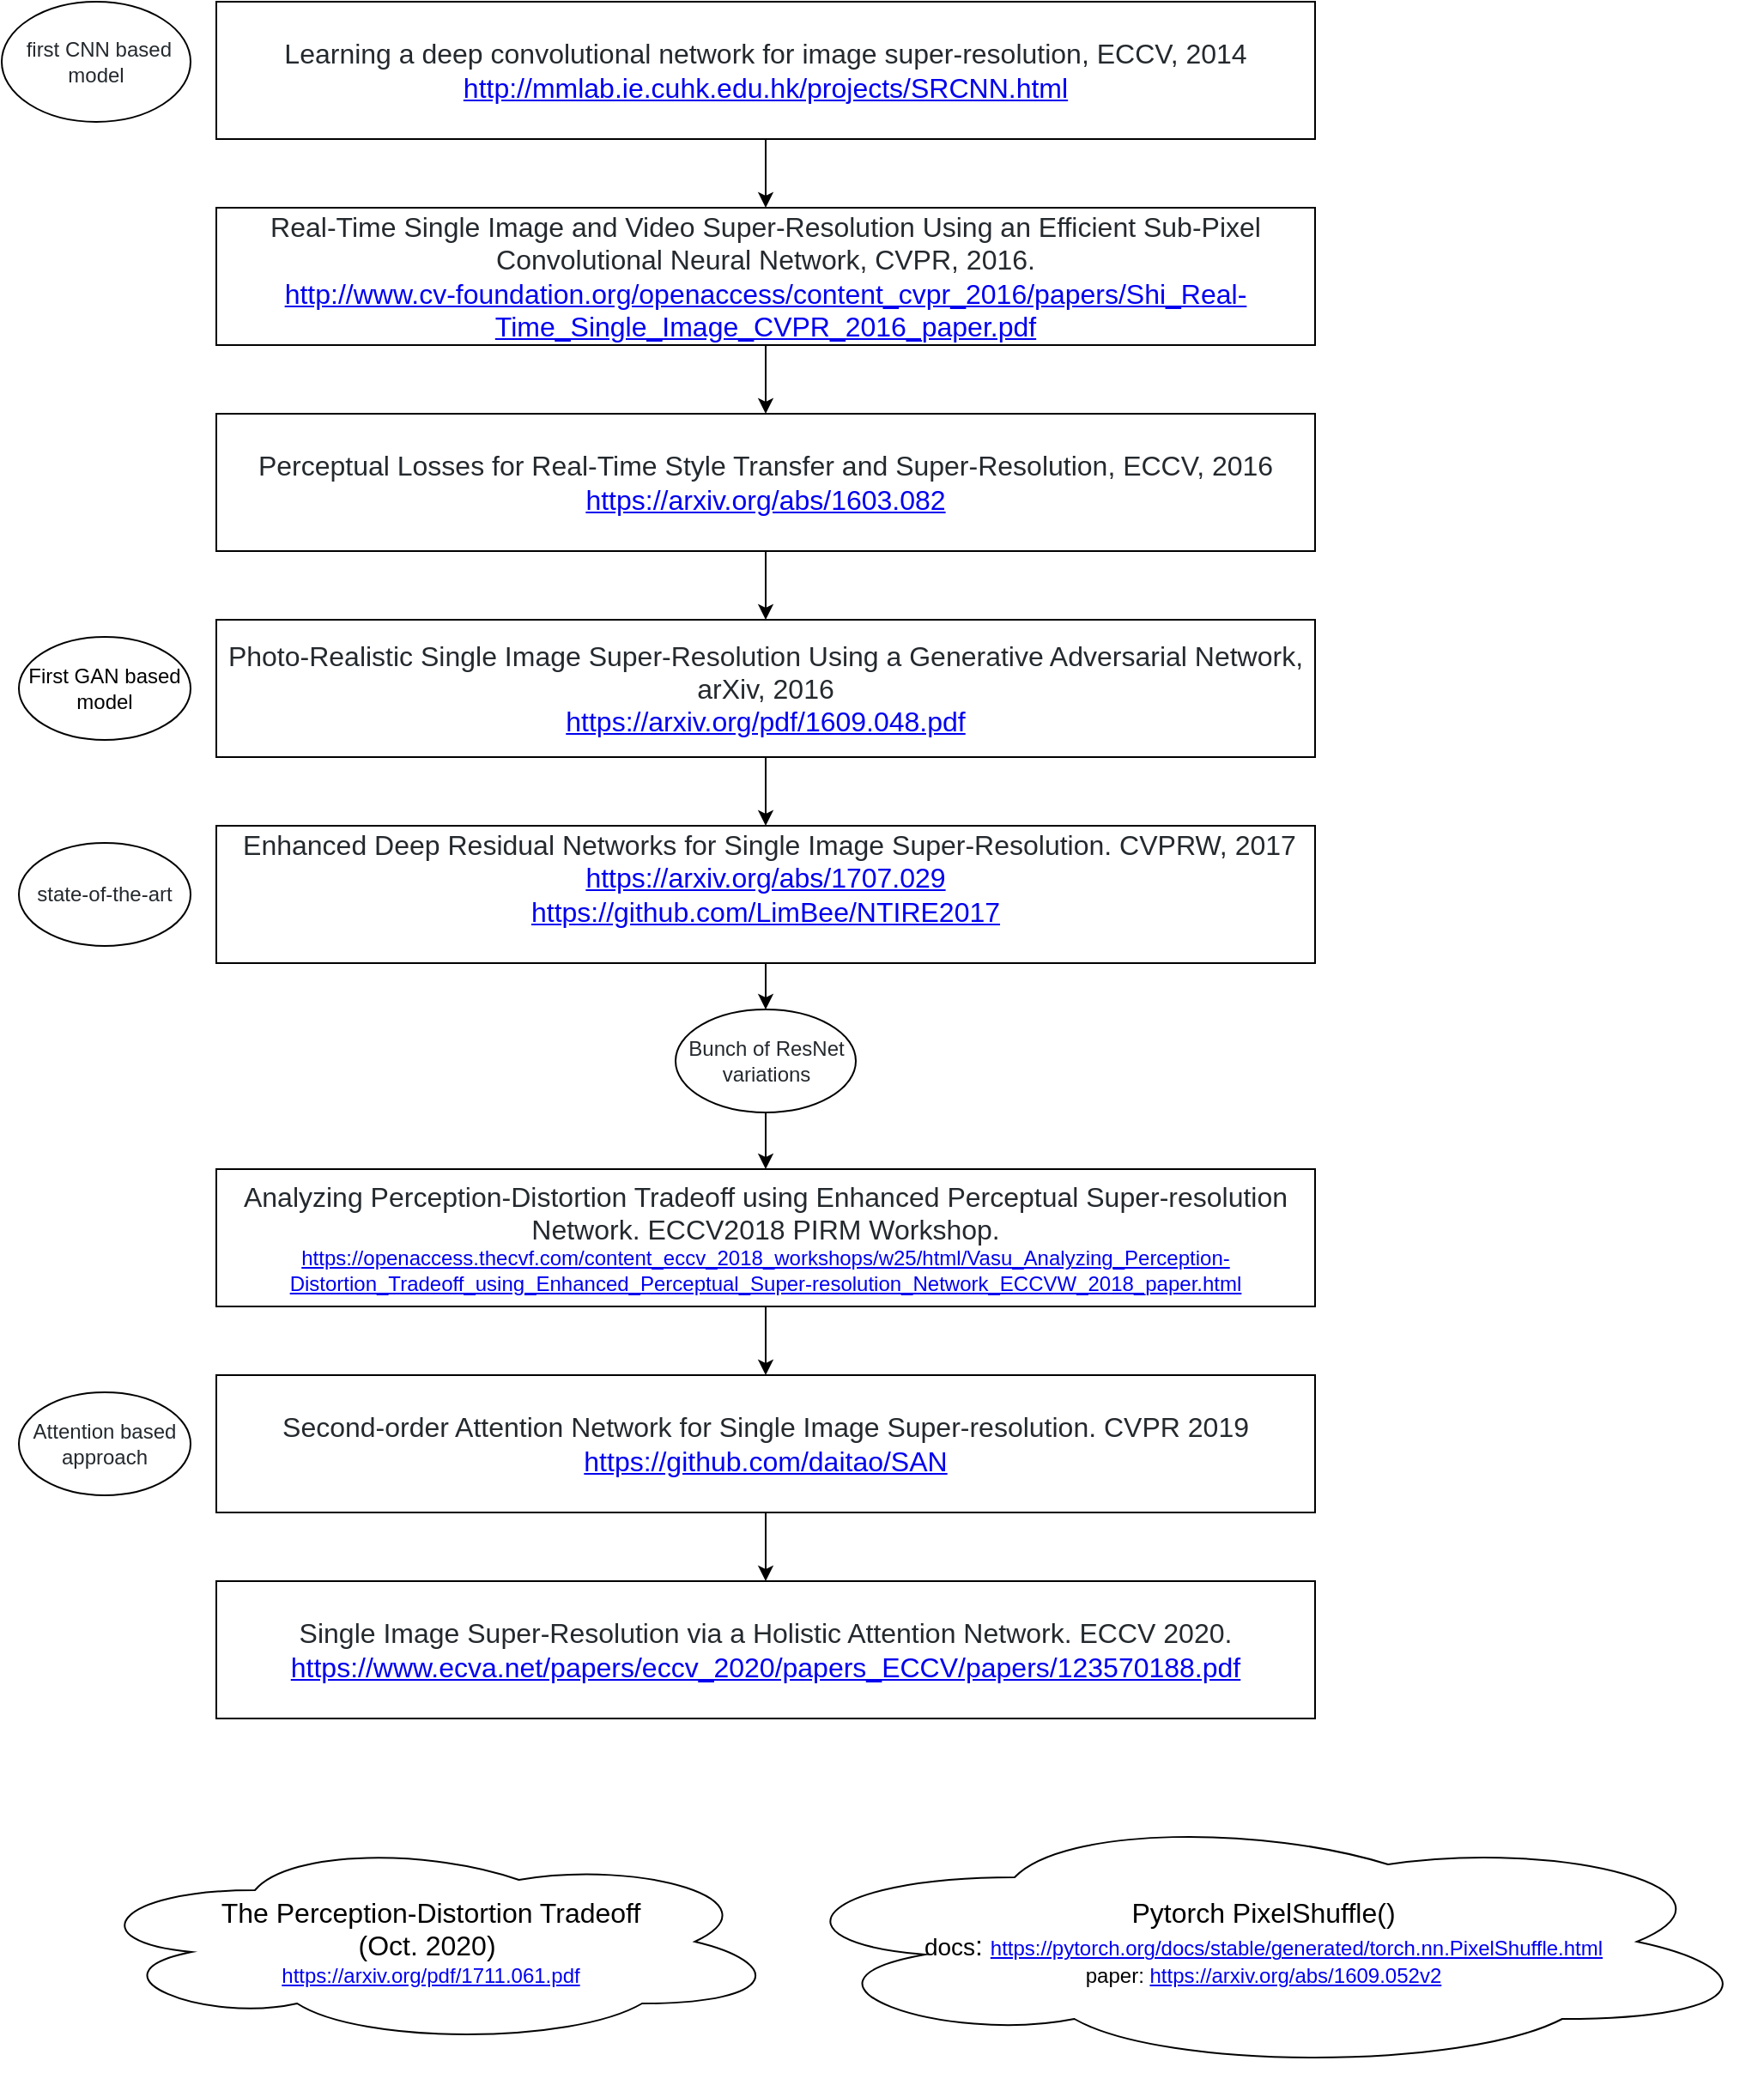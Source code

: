 <mxfile version="14.2.9" type="google"><diagram id="dPGjCfZ3JxVBdqB_jkGd" name="Page-1"><mxGraphModel dx="899" dy="504" grid="1" gridSize="10" guides="1" tooltips="1" connect="1" arrows="1" fold="1" page="1" pageScale="1" pageWidth="850" pageHeight="1100" math="0" shadow="0"><root><mxCell id="0"/><mxCell id="1" parent="0"/><mxCell id="gsU0vmczd6oGTqM4wyxv-20" style="edgeStyle=orthogonalEdgeStyle;rounded=0;orthogonalLoop=1;jettySize=auto;html=1;exitX=0.5;exitY=1;exitDx=0;exitDy=0;entryX=0.5;entryY=0;entryDx=0;entryDy=0;" parent="1" source="gsU0vmczd6oGTqM4wyxv-1" target="gsU0vmczd6oGTqM4wyxv-3" edge="1"><mxGeometry relative="1" as="geometry"/></mxCell><mxCell id="gsU0vmczd6oGTqM4wyxv-1" value="&lt;span style=&quot;color: rgb(36 , 41 , 46) ; font-family: , &amp;#34;blinkmacsystemfont&amp;#34; , &amp;#34;segoe ui&amp;#34; , &amp;#34;helvetica&amp;#34; , &amp;#34;arial&amp;#34; , sans-serif , &amp;#34;apple color emoji&amp;#34; , &amp;#34;segoe ui emoji&amp;#34; ; font-size: 16px ; background-color: rgb(255 , 255 , 255)&quot;&gt;Learning a deep convolutional network for image super-resolution, ECCV, 2014&lt;/span&gt;&lt;span style=&quot;background-color: rgb(255 , 255 , 255)&quot;&gt;&lt;br&gt;&lt;font color=&quot;#24292e&quot;&gt;&lt;span style=&quot;font-size: 16px&quot;&gt;&lt;a href=&quot;http://mmlab.ie.cuhk.edu.hk/projects/SRCNN.html&quot;&gt;http://mmlab.ie.cuhk.edu.hk/projects/SRCNN.html&lt;/a&gt;&lt;/span&gt;&lt;/font&gt;&lt;br&gt;&lt;/span&gt;" style="rounded=0;whiteSpace=wrap;html=1;" parent="1" vertex="1"><mxGeometry x="160" y="40" width="640" height="80" as="geometry"/></mxCell><mxCell id="gsU0vmczd6oGTqM4wyxv-21" style="edgeStyle=orthogonalEdgeStyle;rounded=0;orthogonalLoop=1;jettySize=auto;html=1;exitX=0.5;exitY=1;exitDx=0;exitDy=0;entryX=0.5;entryY=0;entryDx=0;entryDy=0;" parent="1" source="gsU0vmczd6oGTqM4wyxv-3" target="gsU0vmczd6oGTqM4wyxv-4" edge="1"><mxGeometry relative="1" as="geometry"/></mxCell><mxCell id="gsU0vmczd6oGTqM4wyxv-3" value="&lt;span style=&quot;color: rgb(36 , 41 , 46) ; font-family: , &amp;#34;blinkmacsystemfont&amp;#34; , &amp;#34;segoe ui&amp;#34; , &amp;#34;helvetica&amp;#34; , &amp;#34;arial&amp;#34; , sans-serif , &amp;#34;apple color emoji&amp;#34; , &amp;#34;segoe ui emoji&amp;#34; ; font-size: 16px ; background-color: rgb(255 , 255 , 255)&quot;&gt;Real-Time Single Image and Video Super-Resolution Using an Efficient Sub-Pixel Convolutional Neural Network, CVPR, 2016.&lt;br&gt;&lt;a href=&quot;http://www.cv-foundation.org/openaccess/content_cvpr_2016/papers/Shi_Real-Time_Single_Image_CVPR_2016_paper.pdf&quot;&gt;http://www.cv-foundation.org/openaccess/content_cvpr_2016/papers/Shi_Real-Time_Single_Image_CVPR_2016_paper.pdf&lt;/a&gt;&lt;br&gt;&lt;/span&gt;" style="rounded=0;whiteSpace=wrap;html=1;" parent="1" vertex="1"><mxGeometry x="160" y="160" width="640" height="80" as="geometry"/></mxCell><mxCell id="gsU0vmczd6oGTqM4wyxv-22" style="edgeStyle=orthogonalEdgeStyle;rounded=0;orthogonalLoop=1;jettySize=auto;html=1;exitX=0.5;exitY=1;exitDx=0;exitDy=0;entryX=0.5;entryY=0;entryDx=0;entryDy=0;" parent="1" source="gsU0vmczd6oGTqM4wyxv-4" target="gsU0vmczd6oGTqM4wyxv-5" edge="1"><mxGeometry relative="1" as="geometry"/></mxCell><mxCell id="gsU0vmczd6oGTqM4wyxv-4" value="&lt;span style=&quot;color: rgb(36 , 41 , 46) ; font-family: , &amp;#34;blinkmacsystemfont&amp;#34; , &amp;#34;segoe ui&amp;#34; , &amp;#34;helvetica&amp;#34; , &amp;#34;arial&amp;#34; , sans-serif , &amp;#34;apple color emoji&amp;#34; , &amp;#34;segoe ui emoji&amp;#34; ; font-size: 16px ; background-color: rgb(255 , 255 , 255)&quot;&gt;Perceptual Losses for Real-Time Style Transfer and Super-Resolution, ECCV, 2016&lt;br&gt;&lt;a href=&quot;https://arxiv.org/abs/1603.082&quot;&gt;https://arxiv.org/abs/1603.082&lt;/a&gt;&lt;br&gt;&lt;/span&gt;" style="rounded=0;whiteSpace=wrap;html=1;" parent="1" vertex="1"><mxGeometry x="160" y="280" width="640" height="80" as="geometry"/></mxCell><mxCell id="gsU0vmczd6oGTqM4wyxv-24" style="edgeStyle=orthogonalEdgeStyle;rounded=0;orthogonalLoop=1;jettySize=auto;html=1;exitX=0.5;exitY=1;exitDx=0;exitDy=0;entryX=0.5;entryY=0;entryDx=0;entryDy=0;" parent="1" source="gsU0vmczd6oGTqM4wyxv-5" target="gsU0vmczd6oGTqM4wyxv-10" edge="1"><mxGeometry relative="1" as="geometry"/></mxCell><mxCell id="gsU0vmczd6oGTqM4wyxv-5" value="&lt;span style=&quot;background-color: rgb(255 , 255 , 255) ; font-size: 16px ; color: rgb(36 , 41 , 46)&quot;&gt;Photo-Realistic Single Image Super-Resolution Using a Generative Adversarial Network, arXiv, 2016&lt;br&gt;&lt;a href=&quot;https://arxiv.org/pdf/1609.048.pdf&quot;&gt;https://arxiv.org/pdf/1609.048.pdf&lt;/a&gt;&lt;br&gt;&lt;/span&gt;" style="rounded=0;whiteSpace=wrap;html=1;" parent="1" vertex="1"><mxGeometry x="160" y="400" width="640" height="80" as="geometry"/></mxCell><mxCell id="gsU0vmczd6oGTqM4wyxv-6" value="First GAN based model" style="ellipse;whiteSpace=wrap;html=1;" parent="1" vertex="1"><mxGeometry x="45" y="410" width="100" height="60" as="geometry"/></mxCell><mxCell id="gsU0vmczd6oGTqM4wyxv-8" value="&lt;font style=&quot;font-size: 12px&quot;&gt;&lt;span style=&quot;color: rgb(36 , 41 , 46) ; background-color: rgb(255 , 255 , 255)&quot;&gt;&amp;nbsp;&lt;/span&gt;&lt;span style=&quot;background-color: rgb(255 , 255 , 255)&quot;&gt;&lt;font color=&quot;#24292e&quot; style=&quot;font-size: 12px&quot;&gt;first CNN based model&lt;/font&gt;&lt;/span&gt;&lt;/font&gt;" style="ellipse;whiteSpace=wrap;html=1;" parent="1" vertex="1"><mxGeometry x="35" y="40" width="110" height="70" as="geometry"/></mxCell><mxCell id="gsU0vmczd6oGTqM4wyxv-28" style="edgeStyle=orthogonalEdgeStyle;rounded=0;orthogonalLoop=1;jettySize=auto;html=1;exitX=0.5;exitY=1;exitDx=0;exitDy=0;entryX=0.5;entryY=0;entryDx=0;entryDy=0;" parent="1" source="gsU0vmczd6oGTqM4wyxv-10" target="gsU0vmczd6oGTqM4wyxv-12" edge="1"><mxGeometry relative="1" as="geometry"/></mxCell><mxCell id="gsU0vmczd6oGTqM4wyxv-10" value="&lt;span style=&quot;background-color: rgb(255 , 255 , 255) ; font-size: 16px ; color: rgb(36 , 41 , 46)&quot;&gt;&amp;nbsp;Enhanced Deep Residual Networks for Single Image Super-Resolution. CVPRW, 2017&lt;br&gt;&lt;a href=&quot;https://arxiv.org/abs/1707.029&quot;&gt;https://arxiv.org/abs/1707.029&lt;/a&gt;&lt;br&gt;&lt;a href=&quot;https://github.com/LimBee/NTIRE2017&quot;&gt;https://github.com/LimBee/NTIRE2017&lt;/a&gt;&lt;br&gt;&lt;br&gt;&lt;/span&gt;" style="rounded=0;whiteSpace=wrap;html=1;" parent="1" vertex="1"><mxGeometry x="160" y="520" width="640" height="80" as="geometry"/></mxCell><mxCell id="gsU0vmczd6oGTqM4wyxv-11" value="&lt;span style=&quot;color: rgb(36 , 41 , 46) ; font-family: , &amp;#34;blinkmacsystemfont&amp;#34; , &amp;#34;segoe ui&amp;#34; , &amp;#34;helvetica&amp;#34; , &amp;#34;arial&amp;#34; , sans-serif , &amp;#34;apple color emoji&amp;#34; , &amp;#34;segoe ui emoji&amp;#34; ; background-color: rgb(255 , 255 , 255)&quot;&gt;&lt;font style=&quot;font-size: 12px&quot;&gt;state-of-the-art&lt;/font&gt;&lt;/span&gt;" style="ellipse;whiteSpace=wrap;html=1;" parent="1" vertex="1"><mxGeometry x="45" y="530" width="100" height="60" as="geometry"/></mxCell><mxCell id="gsU0vmczd6oGTqM4wyxv-29" style="edgeStyle=orthogonalEdgeStyle;rounded=0;orthogonalLoop=1;jettySize=auto;html=1;exitX=0.5;exitY=1;exitDx=0;exitDy=0;entryX=0.5;entryY=0;entryDx=0;entryDy=0;" parent="1" source="gsU0vmczd6oGTqM4wyxv-12" target="gsU0vmczd6oGTqM4wyxv-13" edge="1"><mxGeometry relative="1" as="geometry"/></mxCell><mxCell id="gsU0vmczd6oGTqM4wyxv-12" value="&lt;span style=&quot;color: rgb(36 , 41 , 46) ; font-family: , &amp;#34;blinkmacsystemfont&amp;#34; , &amp;#34;segoe ui&amp;#34; , &amp;#34;helvetica&amp;#34; , &amp;#34;arial&amp;#34; , sans-serif , &amp;#34;apple color emoji&amp;#34; , &amp;#34;segoe ui emoji&amp;#34; ; background-color: rgb(255 , 255 , 255)&quot;&gt;&lt;font style=&quot;font-size: 12px&quot;&gt;Bunch of ResNet variations&lt;br&gt;&lt;/font&gt;&lt;/span&gt;" style="ellipse;whiteSpace=wrap;html=1;" parent="1" vertex="1"><mxGeometry x="427.5" y="627" width="105" height="60" as="geometry"/></mxCell><mxCell id="gsU0vmczd6oGTqM4wyxv-30" style="edgeStyle=orthogonalEdgeStyle;rounded=0;orthogonalLoop=1;jettySize=auto;html=1;exitX=0.5;exitY=1;exitDx=0;exitDy=0;entryX=0.5;entryY=0;entryDx=0;entryDy=0;" parent="1" source="gsU0vmczd6oGTqM4wyxv-13" target="gsU0vmczd6oGTqM4wyxv-16" edge="1"><mxGeometry relative="1" as="geometry"/></mxCell><mxCell id="gsU0vmczd6oGTqM4wyxv-13" value="&lt;span style=&quot;color: rgb(36 , 41 , 46) ; font-family: , &amp;#34;blinkmacsystemfont&amp;#34; , &amp;#34;segoe ui&amp;#34; , &amp;#34;helvetica&amp;#34; , &amp;#34;arial&amp;#34; , sans-serif , &amp;#34;apple color emoji&amp;#34; , &amp;#34;segoe ui emoji&amp;#34; ; font-size: 16px ; background-color: rgb(255 , 255 , 255)&quot;&gt;Analyzing Perception-Distortion Tradeoff using Enhanced Perceptual Super-resolution Network. ECCV2018 PIRM Workshop.&lt;/span&gt;&lt;br&gt;&lt;a href=&quot;https://openaccess.thecvf.com/content_eccv_2018_workshops/w25/html/Vasu_Analyzing_Perception-Distortion_Tradeoff_using_Enhanced_Perceptual_Super-resolution_Network_ECCVW_2018_paper.html&quot;&gt;https://openaccess.thecvf.com/content_eccv_2018_workshops/w25/html/Vasu_Analyzing_Perception-Distortion_Tradeoff_using_Enhanced_Perceptual_Super-resolution_Network_ECCVW_2018_paper.html&lt;/a&gt;" style="rounded=0;whiteSpace=wrap;html=1;" parent="1" vertex="1"><mxGeometry x="160" y="720" width="640" height="80" as="geometry"/></mxCell><mxCell id="gsU0vmczd6oGTqM4wyxv-32" style="edgeStyle=orthogonalEdgeStyle;rounded=0;orthogonalLoop=1;jettySize=auto;html=1;exitX=0.5;exitY=1;exitDx=0;exitDy=0;entryX=0.5;entryY=0;entryDx=0;entryDy=0;" parent="1" source="gsU0vmczd6oGTqM4wyxv-16" target="gsU0vmczd6oGTqM4wyxv-18" edge="1"><mxGeometry relative="1" as="geometry"/></mxCell><mxCell id="gsU0vmczd6oGTqM4wyxv-16" value="&lt;span style=&quot;color: rgb(36 , 41 , 46) ; font-family: , &amp;#34;blinkmacsystemfont&amp;#34; , &amp;#34;segoe ui&amp;#34; , &amp;#34;helvetica&amp;#34; , &amp;#34;arial&amp;#34; , sans-serif , &amp;#34;apple color emoji&amp;#34; , &amp;#34;segoe ui emoji&amp;#34; ; font-size: 16px ; background-color: rgb(255 , 255 , 255)&quot;&gt;Second-order Attention Network for Single Image Super-resolution. CVPR 2019&lt;br&gt;&lt;a href=&quot;https://github.com/daitao/SAN&quot;&gt;https://github.com/daitao/SAN&lt;/a&gt;&lt;br&gt;&lt;/span&gt;" style="rounded=0;whiteSpace=wrap;html=1;" parent="1" vertex="1"><mxGeometry x="160" y="840" width="640" height="80" as="geometry"/></mxCell><mxCell id="gsU0vmczd6oGTqM4wyxv-17" value="&lt;span style=&quot;color: rgb(36 , 41 , 46) ; font-family: , &amp;#34;blinkmacsystemfont&amp;#34; , &amp;#34;segoe ui&amp;#34; , &amp;#34;helvetica&amp;#34; , &amp;#34;arial&amp;#34; , sans-serif , &amp;#34;apple color emoji&amp;#34; , &amp;#34;segoe ui emoji&amp;#34; ; background-color: rgb(255 , 255 , 255)&quot;&gt;&lt;font style=&quot;font-size: 12px&quot;&gt;Attention based approach&lt;br&gt;&lt;/font&gt;&lt;/span&gt;" style="ellipse;whiteSpace=wrap;html=1;" parent="1" vertex="1"><mxGeometry x="45" y="850" width="100" height="60" as="geometry"/></mxCell><mxCell id="gsU0vmczd6oGTqM4wyxv-18" value="&lt;span style=&quot;color: rgb(36 , 41 , 46) ; font-family: , &amp;#34;blinkmacsystemfont&amp;#34; , &amp;#34;segoe ui&amp;#34; , &amp;#34;helvetica&amp;#34; , &amp;#34;arial&amp;#34; , sans-serif , &amp;#34;apple color emoji&amp;#34; , &amp;#34;segoe ui emoji&amp;#34; ; font-size: 16px ; background-color: rgb(255 , 255 , 255)&quot;&gt;Single Image Super-Resolution via a Holistic Attention Network. ECCV 2020.&lt;br&gt;&lt;a href=&quot;https://www.ecva.net/papers/eccv_2020/papers_ECCV/papers/123570188.pdf&quot;&gt;https://www.ecva.net/papers/eccv_2020/papers_ECCV/papers/123570188.pdf&lt;/a&gt;&lt;br&gt;&lt;/span&gt;" style="rounded=0;whiteSpace=wrap;html=1;" parent="1" vertex="1"><mxGeometry x="160" y="960" width="640" height="80" as="geometry"/></mxCell><mxCell id="_Xg4fN28PgqahqQhG8rN-4" value="&lt;span style=&quot;font-size: 16px&quot;&gt;Pytorch PixelShuffle()&lt;/span&gt;&lt;br&gt;&lt;font style=&quot;font-size: 14px&quot;&gt;docs&lt;/font&gt;&lt;span style=&quot;font-size: 16px&quot;&gt;:&amp;nbsp;&lt;/span&gt;&lt;a href=&quot;https://pytorch.org/docs/stable/generated/torch.nn.PixelShuffle.html&quot;&gt;&lt;font style=&quot;font-size: 12px&quot;&gt;https://pytorch.org/docs/stable/generated/torch.nn.PixelShuffle.html&lt;/font&gt;&lt;/a&gt;&lt;br&gt;paper:&amp;nbsp;&lt;a href=&quot;https://arxiv.org/abs/1609.052v2&quot;&gt;https://arxiv.org/abs/1609.052v2&lt;/a&gt;" style="ellipse;shape=cloud;whiteSpace=wrap;html=1;" vertex="1" parent="1"><mxGeometry x="480" y="1095" width="580" height="150" as="geometry"/></mxCell><mxCell id="_Xg4fN28PgqahqQhG8rN-6" value="&lt;font style=&quot;font-size: 16px&quot;&gt;The Perception-Distortion Tradeoff &lt;br&gt;(Oct. 2020)&amp;nbsp;&lt;/font&gt;&lt;br&gt;&lt;a href=&quot;https://arxiv.org/pdf/1711.061.pdf&quot;&gt;https://arxiv.org/pdf/1711.061.pdf&lt;/a&gt;" style="ellipse;shape=cloud;whiteSpace=wrap;html=1;" vertex="1" parent="1"><mxGeometry x="80" y="1110" width="410" height="120" as="geometry"/></mxCell></root></mxGraphModel></diagram></mxfile>